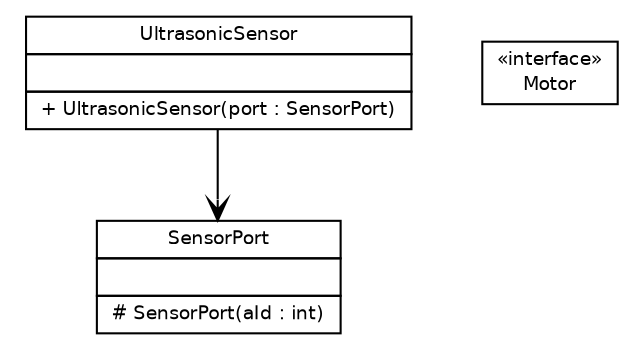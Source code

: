 #!/usr/local/bin/dot
#
# Class diagram 
# Generated by UMLGraph version 5.1 (http://www.umlgraph.org/)
#

digraph G {
	edge [fontname="Helvetica",fontsize=10,labelfontname="Helvetica",labelfontsize=10];
	node [fontname="Helvetica",fontsize=10,shape=plaintext];
	nodesep=0.25;
	ranksep=0.5;
	// es.upm.dit.gsi.gsilejos.lejos.nxt.SensorPort
	c38 [label=<<table title="es.upm.dit.gsi.gsilejos.lejos.nxt.SensorPort" border="0" cellborder="1" cellspacing="0" cellpadding="2" port="p" href="./SensorPort.html">
		<tr><td><table border="0" cellspacing="0" cellpadding="1">
<tr><td align="center" balign="center"> SensorPort </td></tr>
		</table></td></tr>
		<tr><td><table border="0" cellspacing="0" cellpadding="1">
<tr><td align="left" balign="left">  </td></tr>
		</table></td></tr>
		<tr><td><table border="0" cellspacing="0" cellpadding="1">
<tr><td align="left" balign="left"> # SensorPort(aId : int) </td></tr>
		</table></td></tr>
		</table>>, fontname="Helvetica", fontcolor="black", fontsize=9.0];
	// es.upm.dit.gsi.gsilejos.lejos.nxt.UltrasonicSensor
	c39 [label=<<table title="es.upm.dit.gsi.gsilejos.lejos.nxt.UltrasonicSensor" border="0" cellborder="1" cellspacing="0" cellpadding="2" port="p" href="./UltrasonicSensor.html">
		<tr><td><table border="0" cellspacing="0" cellpadding="1">
<tr><td align="center" balign="center"> UltrasonicSensor </td></tr>
		</table></td></tr>
		<tr><td><table border="0" cellspacing="0" cellpadding="1">
<tr><td align="left" balign="left">  </td></tr>
		</table></td></tr>
		<tr><td><table border="0" cellspacing="0" cellpadding="1">
<tr><td align="left" balign="left"> + UltrasonicSensor(port : SensorPort) </td></tr>
		</table></td></tr>
		</table>>, fontname="Helvetica", fontcolor="black", fontsize=9.0];
	// es.upm.dit.gsi.gsilejos.lejos.nxt.Motor
	c40 [label=<<table title="es.upm.dit.gsi.gsilejos.lejos.nxt.Motor" border="0" cellborder="1" cellspacing="0" cellpadding="2" port="p" href="./Motor.html">
		<tr><td><table border="0" cellspacing="0" cellpadding="1">
<tr><td align="center" balign="center"> &#171;interface&#187; </td></tr>
<tr><td align="center" balign="center"> Motor </td></tr>
		</table></td></tr>
		</table>>, fontname="Helvetica", fontcolor="black", fontsize=9.0];
	// es.upm.dit.gsi.gsilejos.lejos.nxt.UltrasonicSensor NAVASSOC es.upm.dit.gsi.gsilejos.lejos.nxt.SensorPort
	c39:p -> c38:p [taillabel="", label="", headlabel="", fontname="Helvetica", fontcolor="black", fontsize=10.0, color="black", arrowhead=open];
}

